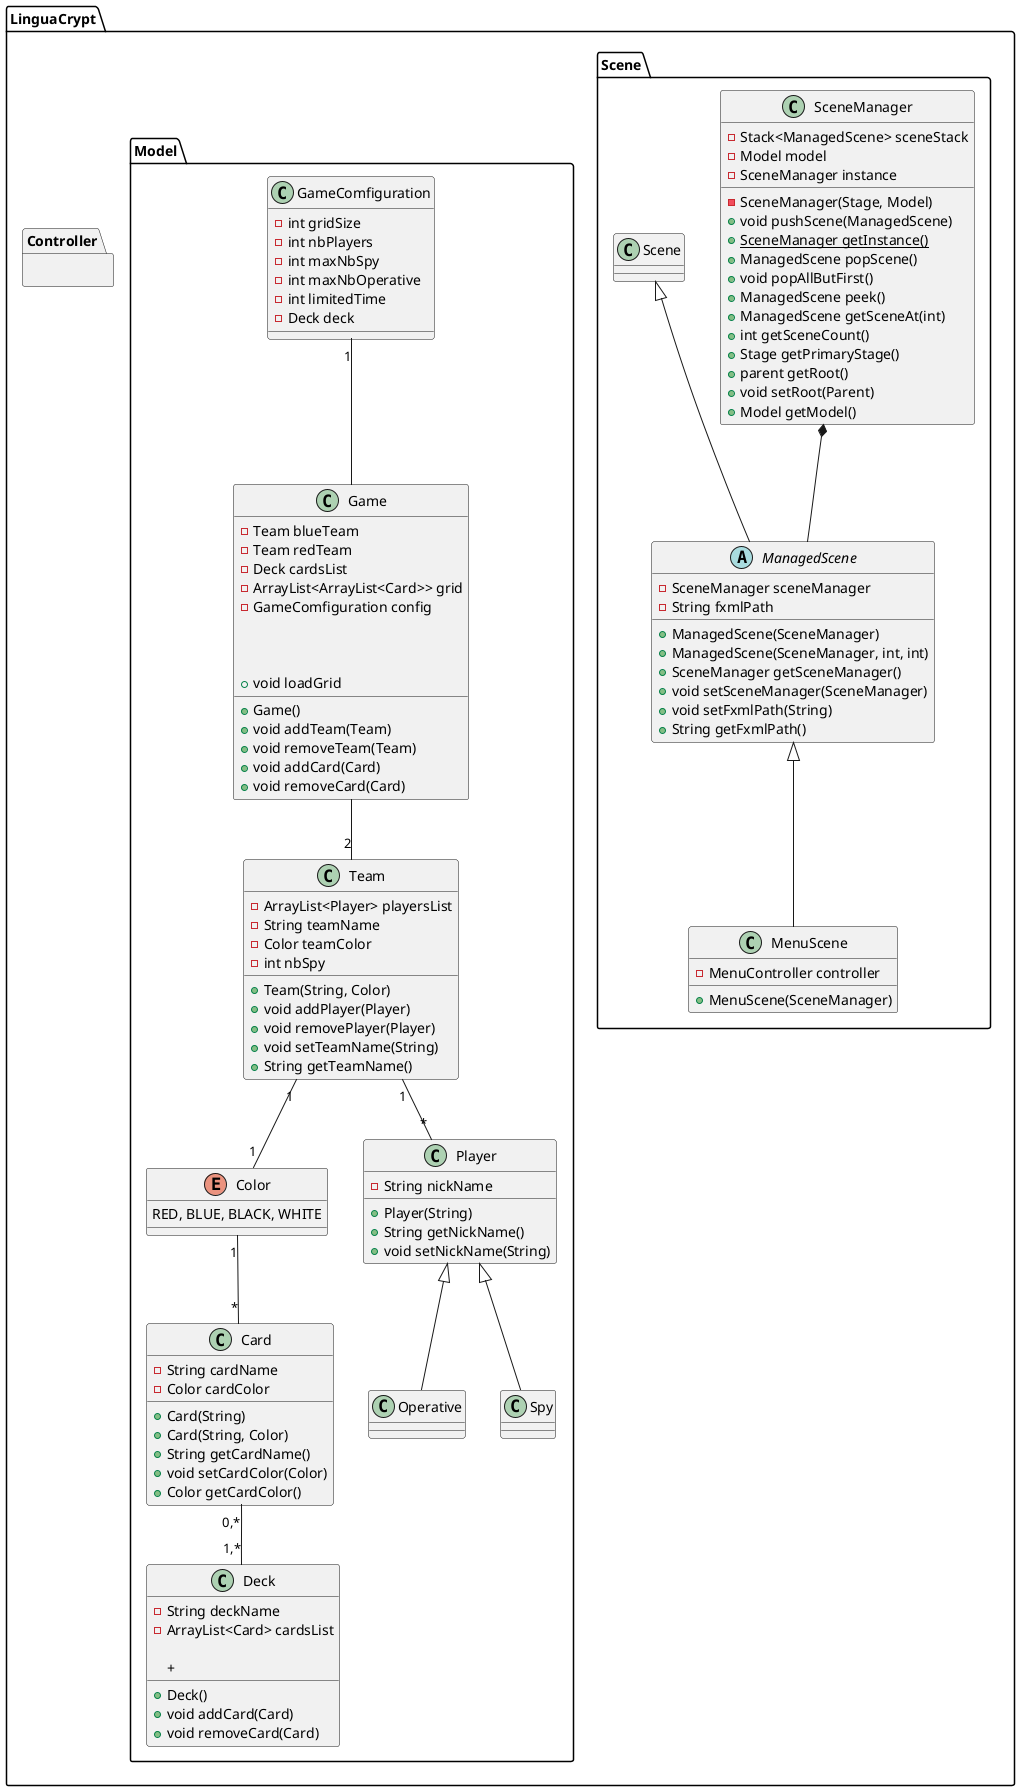 ' visibilite/caractere : private(-), protected(#), public(+)

@startuml

package LinguaCrypt{
    package LinguaCrypt.Scene{
        class SceneManager{
            - Stack<ManagedScene> sceneStack
            - Model model
            - SceneManager instance

            - SceneManager(Stage, Model)
            + void pushScene(ManagedScene)
            + {static} SceneManager getInstance()
            + ManagedScene popScene()
            + void popAllButFirst()
            + ManagedScene peek()
            + ManagedScene getSceneAt(int)
            + int getSceneCount()
            + Stage getPrimaryStage()
            + parent getRoot()
            + void setRoot(Parent)
            + Model getModel()
        }

        abstract class ManagedScene extends Scene {
            - SceneManager sceneManager
            - String fxmlPath
            
            + ManagedScene(SceneManager)
            + ManagedScene(SceneManager, int, int)
            + SceneManager getSceneManager()
            + void setSceneManager(SceneManager)
            + void setFxmlPath(String)
            + String getFxmlPath()
            ' get controller ?
        }

        class MenuScene extends ManagedScene {
            - MenuController controller

            + MenuScene(SceneManager)
            
    }
    SceneManager *-- ManagedScene

    }

    package LinguaCrypt.Controller{ 
        ' un controller par scè1ne 
    }

    package LinguaCrypt.Model{
        enum Color{
            RED, BLUE, BLACK, WHITE
        }

        class Operative extends Player{}

        class Spy extends Player{}

        class Player{
            - String nickName

            + Player(String)
            + String getNickName()
            + void setNickName(String)
        }
        

        class Team{
            - ArrayList<Player> playersList
            - String teamName
            - Color teamColor
            - int nbSpy


            + Team(String, Color)
            + void addPlayer(Player)
            + void removePlayer(Player)
            + void setTeamName(String)
            + String getTeamName()
        }

        class Card{
            - String cardName
            - Color cardColor

            + Card(String)
            + Card(String, Color)
            + String getCardName()
            + void setCardColor(Color)
            + Color getCardColor()

        }

        class Deck{
            - String deckName
            - ArrayList<Card> cardsList

            + Deck()
            + void addCard(Card)
            + void removeCard(Card)
            + 
        }

        class GameComfiguration{
            - int gridSize
            - int nbPlayers
            - int maxNbSpy
            - int maxNbOperative 
            - int limitedTime /' -1 if time not limited  '/
            - Deck deck            
        }

        class Game{
            - Team blueTeam
            - Team redTeam
            - Deck cardsList
            - ArrayList<ArrayList<Card>> grid
            - GameComfiguration config
            

            + Game()
            + void addTeam(Team)
            + void removeTeam(Team)
            + void addCard(Card)
            + void removeCard(Card)

            + void loadGrid
        }



        Team "1"--"*" Player
        Team "1"--"1" Color
        Color "1"--"*" Card
        Card "0,*"--"1,*" Deck
        GameComfiguration "1"-- Game
        Game --"2" Team

    }
}

@enduml